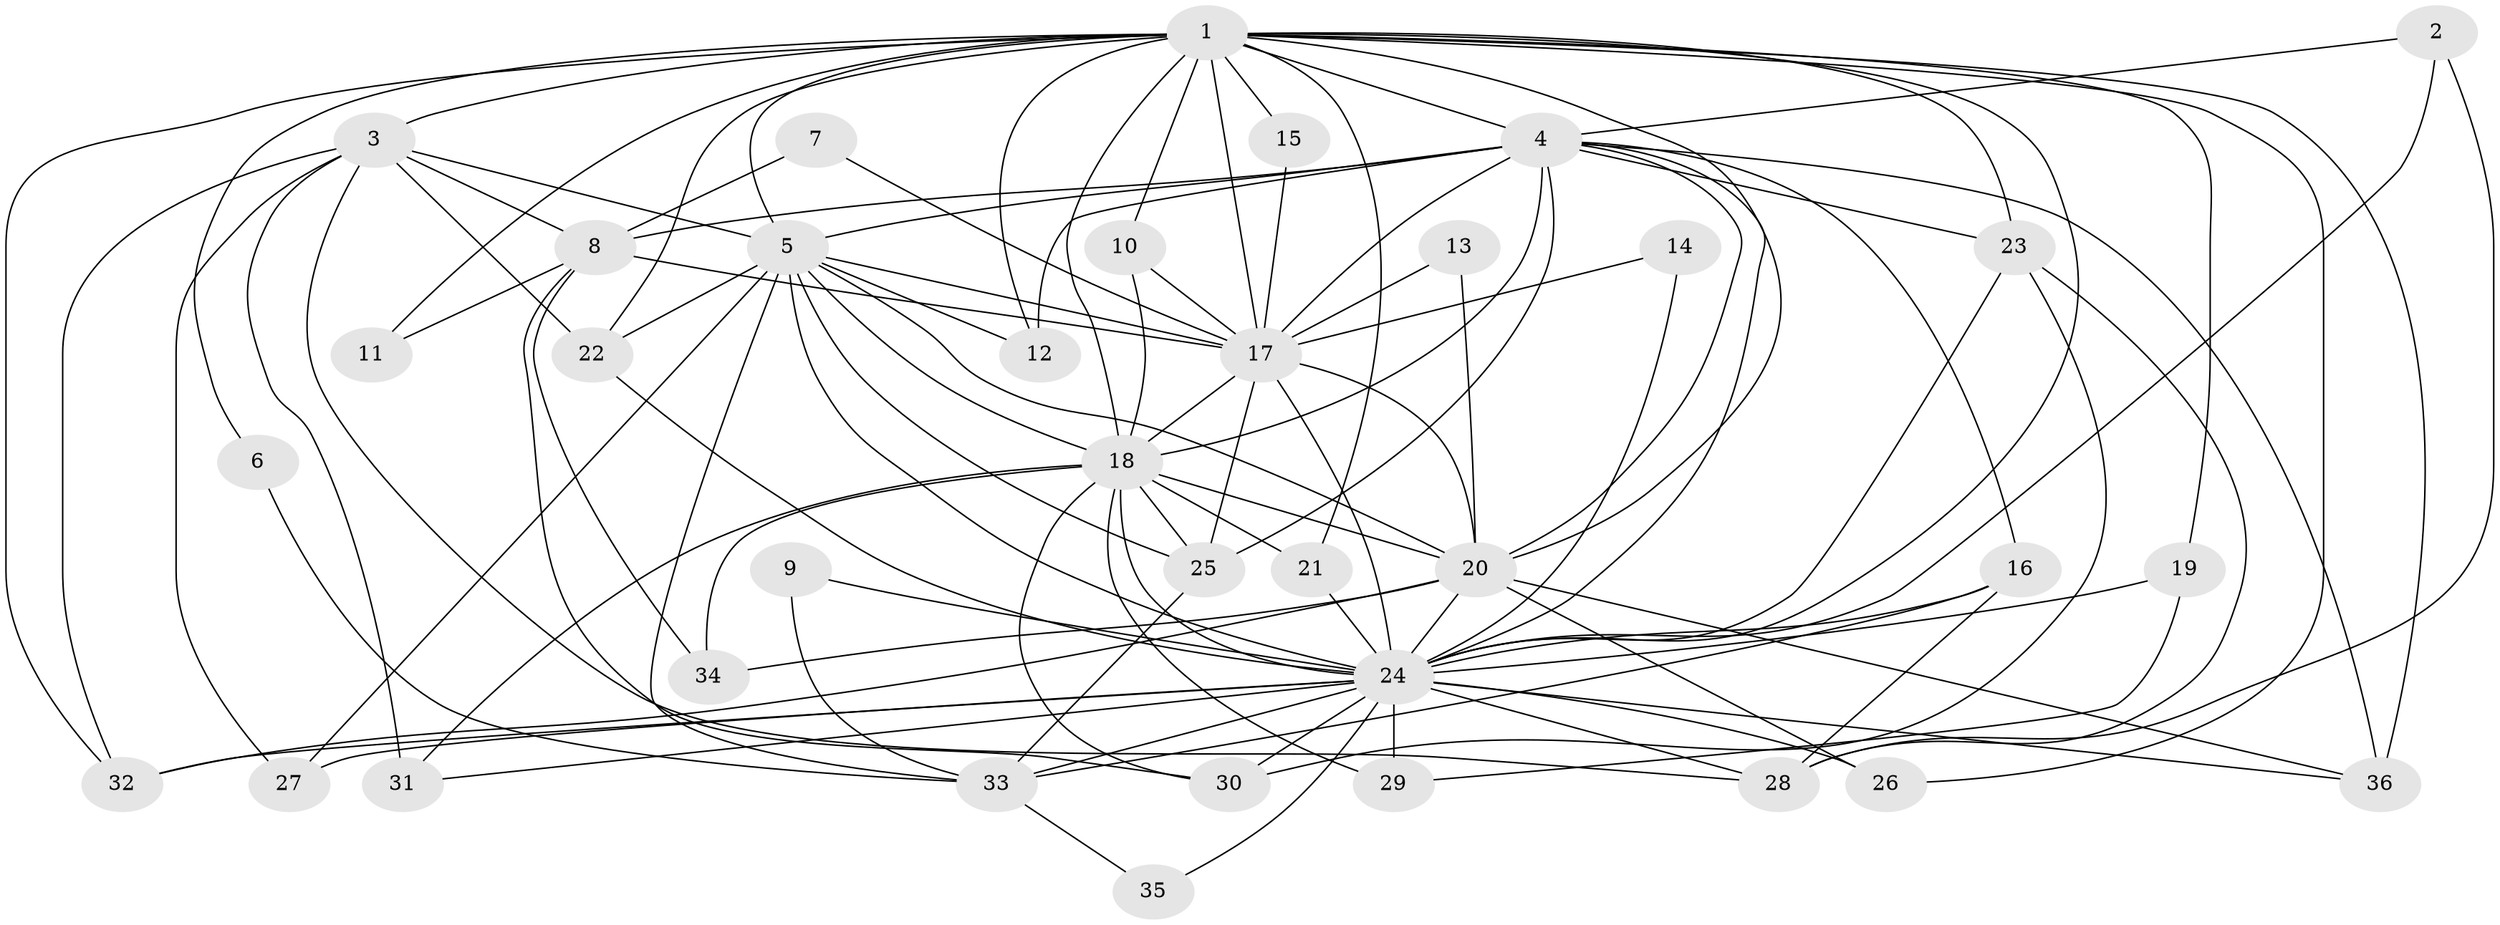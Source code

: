 // original degree distribution, {21: 0.03333333333333333, 16: 0.03333333333333333, 17: 0.011111111111111112, 25: 0.011111111111111112, 22: 0.011111111111111112, 13: 0.011111111111111112, 8: 0.022222222222222223, 9: 0.011111111111111112, 3: 0.18888888888888888, 2: 0.5333333333333333, 4: 0.1111111111111111, 5: 0.022222222222222223}
// Generated by graph-tools (version 1.1) at 2025/36/03/04/25 23:36:25]
// undirected, 36 vertices, 104 edges
graph export_dot {
  node [color=gray90,style=filled];
  1;
  2;
  3;
  4;
  5;
  6;
  7;
  8;
  9;
  10;
  11;
  12;
  13;
  14;
  15;
  16;
  17;
  18;
  19;
  20;
  21;
  22;
  23;
  24;
  25;
  26;
  27;
  28;
  29;
  30;
  31;
  32;
  33;
  34;
  35;
  36;
  1 -- 3 [weight=1.0];
  1 -- 4 [weight=2.0];
  1 -- 5 [weight=2.0];
  1 -- 6 [weight=1.0];
  1 -- 10 [weight=1.0];
  1 -- 11 [weight=1.0];
  1 -- 12 [weight=2.0];
  1 -- 15 [weight=1.0];
  1 -- 17 [weight=3.0];
  1 -- 18 [weight=5.0];
  1 -- 19 [weight=1.0];
  1 -- 20 [weight=2.0];
  1 -- 21 [weight=2.0];
  1 -- 22 [weight=1.0];
  1 -- 23 [weight=2.0];
  1 -- 24 [weight=4.0];
  1 -- 26 [weight=1.0];
  1 -- 32 [weight=1.0];
  1 -- 36 [weight=2.0];
  2 -- 4 [weight=1.0];
  2 -- 24 [weight=1.0];
  2 -- 28 [weight=1.0];
  3 -- 5 [weight=1.0];
  3 -- 8 [weight=1.0];
  3 -- 22 [weight=2.0];
  3 -- 27 [weight=1.0];
  3 -- 28 [weight=1.0];
  3 -- 31 [weight=1.0];
  3 -- 32 [weight=1.0];
  4 -- 5 [weight=2.0];
  4 -- 8 [weight=2.0];
  4 -- 12 [weight=1.0];
  4 -- 16 [weight=1.0];
  4 -- 17 [weight=2.0];
  4 -- 18 [weight=2.0];
  4 -- 20 [weight=2.0];
  4 -- 23 [weight=2.0];
  4 -- 24 [weight=2.0];
  4 -- 25 [weight=1.0];
  4 -- 36 [weight=1.0];
  5 -- 12 [weight=1.0];
  5 -- 17 [weight=1.0];
  5 -- 18 [weight=2.0];
  5 -- 20 [weight=1.0];
  5 -- 22 [weight=1.0];
  5 -- 24 [weight=2.0];
  5 -- 25 [weight=1.0];
  5 -- 27 [weight=1.0];
  5 -- 33 [weight=1.0];
  6 -- 33 [weight=1.0];
  7 -- 8 [weight=1.0];
  7 -- 17 [weight=1.0];
  8 -- 11 [weight=1.0];
  8 -- 17 [weight=2.0];
  8 -- 30 [weight=1.0];
  8 -- 34 [weight=1.0];
  9 -- 24 [weight=1.0];
  9 -- 33 [weight=1.0];
  10 -- 17 [weight=1.0];
  10 -- 18 [weight=1.0];
  13 -- 17 [weight=1.0];
  13 -- 20 [weight=1.0];
  14 -- 17 [weight=1.0];
  14 -- 24 [weight=1.0];
  15 -- 17 [weight=1.0];
  16 -- 24 [weight=1.0];
  16 -- 28 [weight=1.0];
  16 -- 33 [weight=1.0];
  17 -- 18 [weight=3.0];
  17 -- 20 [weight=1.0];
  17 -- 24 [weight=2.0];
  17 -- 25 [weight=1.0];
  18 -- 20 [weight=2.0];
  18 -- 21 [weight=1.0];
  18 -- 24 [weight=5.0];
  18 -- 25 [weight=1.0];
  18 -- 29 [weight=2.0];
  18 -- 30 [weight=1.0];
  18 -- 31 [weight=1.0];
  18 -- 34 [weight=1.0];
  19 -- 24 [weight=2.0];
  19 -- 29 [weight=1.0];
  20 -- 24 [weight=3.0];
  20 -- 26 [weight=1.0];
  20 -- 32 [weight=1.0];
  20 -- 34 [weight=1.0];
  20 -- 36 [weight=1.0];
  21 -- 24 [weight=2.0];
  22 -- 24 [weight=1.0];
  23 -- 24 [weight=1.0];
  23 -- 28 [weight=1.0];
  23 -- 30 [weight=1.0];
  24 -- 26 [weight=1.0];
  24 -- 27 [weight=1.0];
  24 -- 28 [weight=1.0];
  24 -- 29 [weight=1.0];
  24 -- 30 [weight=2.0];
  24 -- 31 [weight=1.0];
  24 -- 32 [weight=1.0];
  24 -- 33 [weight=2.0];
  24 -- 35 [weight=1.0];
  24 -- 36 [weight=1.0];
  25 -- 33 [weight=1.0];
  33 -- 35 [weight=1.0];
}
